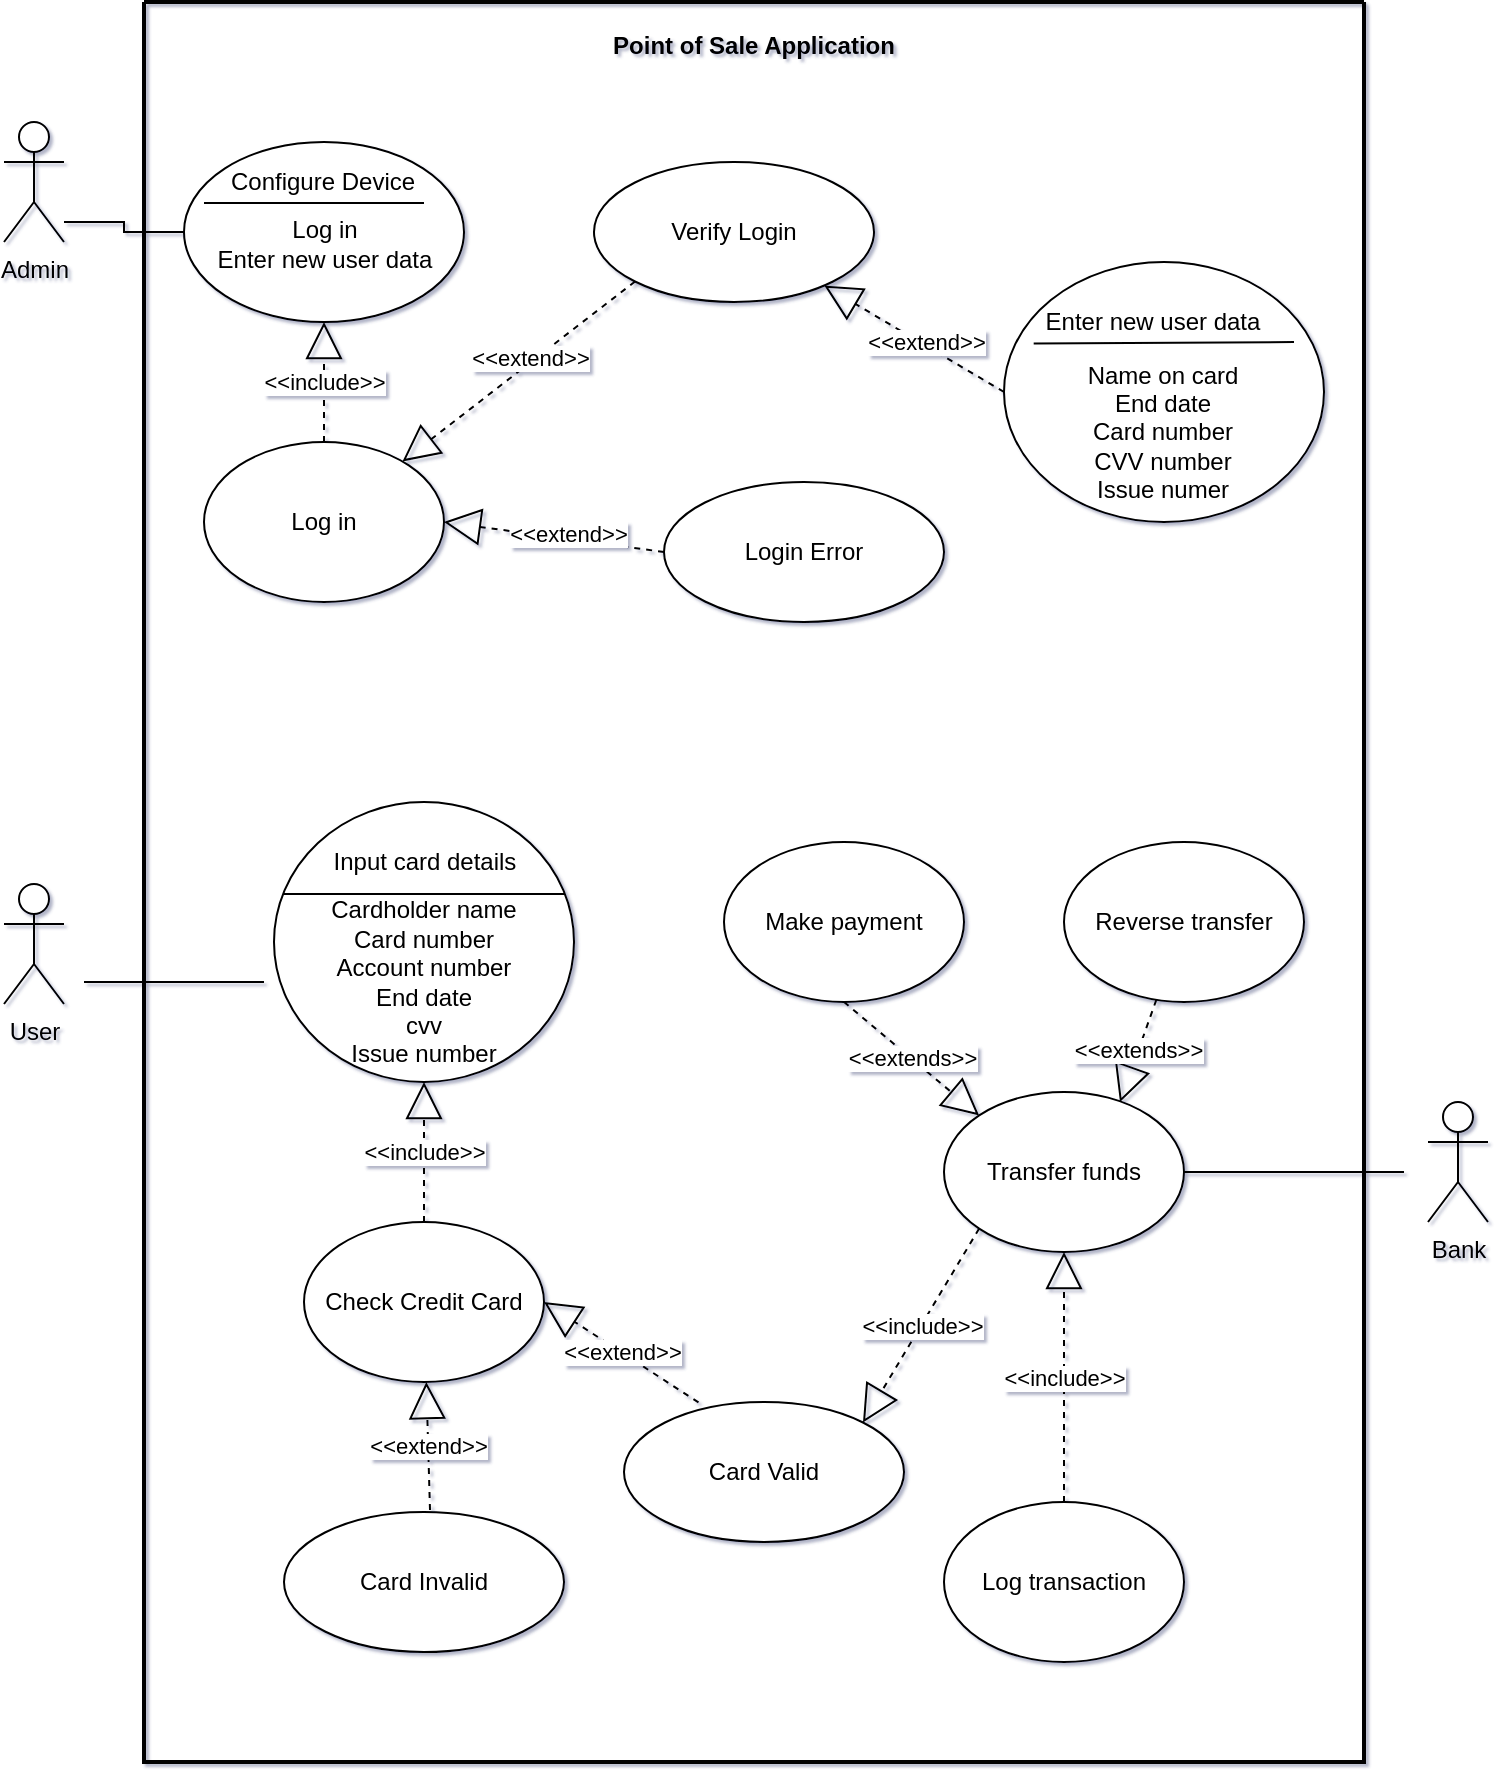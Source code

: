 <mxfile version="14.5.1" type="device"><diagram id="iYOTo2HpOosxXUxJhcV2" name="Use case diagram"><mxGraphModel dx="1024" dy="592" grid="1" gridSize="10" guides="1" tooltips="1" connect="1" arrows="1" fold="1" page="1" pageScale="1" pageWidth="827" pageHeight="1169" background="#FFFFFF" math="0" shadow="1"><root><mxCell id="0"/><mxCell id="1" parent="0"/><mxCell id="jMtUbkhZkxbgUx4MlAdd-1" value="" style="swimlane;startSize=0;strokeWidth=2;" parent="1" vertex="1"><mxGeometry x="110" y="40" width="610" height="880" as="geometry"><mxRectangle x="150" y="40" width="50" height="40" as="alternateBounds"/></mxGeometry></mxCell><mxCell id="jMtUbkhZkxbgUx4MlAdd-8" value="Check Credit Card" style="ellipse;whiteSpace=wrap;html=1;" parent="jMtUbkhZkxbgUx4MlAdd-1" vertex="1"><mxGeometry x="80" y="610" width="120" height="80" as="geometry"/></mxCell><mxCell id="jMtUbkhZkxbgUx4MlAdd-15" value="Log in" style="ellipse;whiteSpace=wrap;html=1;" parent="jMtUbkhZkxbgUx4MlAdd-1" vertex="1"><mxGeometry x="30" y="220" width="120" height="80" as="geometry"/></mxCell><mxCell id="jMtUbkhZkxbgUx4MlAdd-26" value="Card Valid" style="ellipse;whiteSpace=wrap;html=1;" parent="jMtUbkhZkxbgUx4MlAdd-1" vertex="1"><mxGeometry x="240" y="700" width="140" height="70" as="geometry"/></mxCell><mxCell id="jMtUbkhZkxbgUx4MlAdd-27" value="Card Invalid" style="ellipse;whiteSpace=wrap;html=1;" parent="jMtUbkhZkxbgUx4MlAdd-1" vertex="1"><mxGeometry x="70" y="755" width="140" height="70" as="geometry"/></mxCell><mxCell id="jMtUbkhZkxbgUx4MlAdd-30" value="Verify Login" style="ellipse;whiteSpace=wrap;html=1;" parent="jMtUbkhZkxbgUx4MlAdd-1" vertex="1"><mxGeometry x="225" y="80" width="140" height="70" as="geometry"/></mxCell><mxCell id="jMtUbkhZkxbgUx4MlAdd-31" value="Login Error" style="ellipse;whiteSpace=wrap;html=1;" parent="jMtUbkhZkxbgUx4MlAdd-1" vertex="1"><mxGeometry x="260" y="240" width="140" height="70" as="geometry"/></mxCell><mxCell id="jMtUbkhZkxbgUx4MlAdd-47" value="Point of Sale Application" style="text;align=center;fontStyle=1;verticalAlign=middle;spacingLeft=3;spacingRight=3;strokeColor=none;rotatable=0;points=[[0,0.5],[1,0.5]];portConstraint=eastwest;" parent="jMtUbkhZkxbgUx4MlAdd-1" vertex="1"><mxGeometry x="185" y="8" width="240" height="26" as="geometry"/></mxCell><mxCell id="jMtUbkhZkxbgUx4MlAdd-46" value="" style="group" parent="jMtUbkhZkxbgUx4MlAdd-1" vertex="1" connectable="0"><mxGeometry x="60" y="400" width="160" height="150" as="geometry"/></mxCell><mxCell id="jMtUbkhZkxbgUx4MlAdd-40" value="" style="ellipse;whiteSpace=wrap;html=1;" parent="jMtUbkhZkxbgUx4MlAdd-46" vertex="1"><mxGeometry x="5" width="150" height="140" as="geometry"/></mxCell><mxCell id="jMtUbkhZkxbgUx4MlAdd-41" value="" style="line;strokeWidth=1;fillColor=none;align=left;verticalAlign=middle;spacingTop=-1;spacingLeft=3;spacingRight=3;rotatable=0;labelPosition=right;points=[];portConstraint=eastwest;" parent="jMtUbkhZkxbgUx4MlAdd-46" vertex="1"><mxGeometry x="10" y="42" width="140" height="8" as="geometry"/></mxCell><mxCell id="jMtUbkhZkxbgUx4MlAdd-44" value="Cardholder name&lt;br&gt;Card number&lt;br&gt;Account number&lt;br&gt;End date&lt;br&gt;cvv&lt;br&gt;Issue number" style="text;html=1;strokeColor=none;fillColor=none;align=center;verticalAlign=middle;whiteSpace=wrap;rounded=0;" parent="jMtUbkhZkxbgUx4MlAdd-46" vertex="1"><mxGeometry y="30" width="160" height="120" as="geometry"/></mxCell><mxCell id="jMtUbkhZkxbgUx4MlAdd-45" value="Input card details" style="text;html=1;strokeColor=none;fillColor=none;align=center;verticalAlign=middle;whiteSpace=wrap;rounded=0;" parent="jMtUbkhZkxbgUx4MlAdd-46" vertex="1"><mxGeometry x="32.5" y="10" width="95" height="40" as="geometry"/></mxCell><mxCell id="FV8mmpuGYlCT8fTDHdmW-6" value="&amp;lt;&amp;lt;extend&amp;gt;&amp;gt;" style="endArrow=block;endSize=16;endFill=0;html=1;rounded=0;dashed=1;exitX=0;exitY=1;exitDx=0;exitDy=0;" parent="jMtUbkhZkxbgUx4MlAdd-1" source="jMtUbkhZkxbgUx4MlAdd-30" target="jMtUbkhZkxbgUx4MlAdd-15" edge="1"><mxGeometry x="-0.117" y="-2" width="160" relative="1" as="geometry"><mxPoint x="195" y="120" as="sourcePoint"/><mxPoint x="190" y="130" as="targetPoint"/><Array as="points"/><mxPoint as="offset"/></mxGeometry></mxCell><mxCell id="FV8mmpuGYlCT8fTDHdmW-8" value="&amp;lt;&amp;lt;include&amp;gt;&amp;gt;" style="endArrow=block;endSize=16;endFill=0;html=1;rounded=0;dashed=1;exitX=0.5;exitY=0;exitDx=0;exitDy=0;" parent="jMtUbkhZkxbgUx4MlAdd-1" source="jMtUbkhZkxbgUx4MlAdd-8" edge="1"><mxGeometry width="160" relative="1" as="geometry"><mxPoint x="140" y="540" as="sourcePoint"/><mxPoint x="140" y="540" as="targetPoint"/></mxGeometry></mxCell><mxCell id="FV8mmpuGYlCT8fTDHdmW-10" value="&amp;lt;&amp;lt;extend&amp;gt;&amp;gt;" style="endArrow=block;endSize=16;endFill=0;html=1;rounded=0;dashed=1;" parent="jMtUbkhZkxbgUx4MlAdd-1" target="jMtUbkhZkxbgUx4MlAdd-8" edge="1"><mxGeometry width="160" relative="1" as="geometry"><mxPoint x="143" y="754" as="sourcePoint"/><mxPoint x="420" y="490" as="targetPoint"/></mxGeometry></mxCell><mxCell id="FV8mmpuGYlCT8fTDHdmW-14" value="&amp;lt;&amp;lt;extend&amp;gt;&amp;gt;" style="endArrow=block;endSize=16;endFill=0;html=1;rounded=0;dashed=1;exitX=0.266;exitY=0.003;exitDx=0;exitDy=0;exitPerimeter=0;entryX=1;entryY=0.5;entryDx=0;entryDy=0;" parent="jMtUbkhZkxbgUx4MlAdd-1" source="jMtUbkhZkxbgUx4MlAdd-26" target="jMtUbkhZkxbgUx4MlAdd-8" edge="1"><mxGeometry width="160" relative="1" as="geometry"><mxPoint x="402.01" y="550.0" as="sourcePoint"/><mxPoint x="384" y="486" as="targetPoint"/></mxGeometry></mxCell><mxCell id="FV8mmpuGYlCT8fTDHdmW-15" value="" style="ellipse;whiteSpace=wrap;html=1;labelBackgroundColor=default;" parent="jMtUbkhZkxbgUx4MlAdd-1" vertex="1"><mxGeometry x="20" y="70" width="140" height="90" as="geometry"/></mxCell><mxCell id="FV8mmpuGYlCT8fTDHdmW-20" value="" style="endArrow=none;html=1;rounded=0;" parent="jMtUbkhZkxbgUx4MlAdd-1" edge="1"><mxGeometry width="50" height="50" relative="1" as="geometry"><mxPoint x="30" y="100.5" as="sourcePoint"/><mxPoint x="140" y="100.5" as="targetPoint"/><Array as="points"/></mxGeometry></mxCell><mxCell id="FV8mmpuGYlCT8fTDHdmW-21" value="&amp;lt;&amp;lt;extend&amp;gt;&amp;gt;" style="endArrow=block;endSize=16;endFill=0;html=1;rounded=0;dashed=1;exitX=0;exitY=0.5;exitDx=0;exitDy=0;entryX=1;entryY=0.5;entryDx=0;entryDy=0;" parent="jMtUbkhZkxbgUx4MlAdd-1" source="jMtUbkhZkxbgUx4MlAdd-31" target="jMtUbkhZkxbgUx4MlAdd-15" edge="1"><mxGeometry x="-0.117" y="-2" width="160" relative="1" as="geometry"><mxPoint x="380" y="111" as="sourcePoint"/><mxPoint x="269.812" y="116.833" as="targetPoint"/><Array as="points"/><mxPoint as="offset"/></mxGeometry></mxCell><mxCell id="FV8mmpuGYlCT8fTDHdmW-22" value="Configure Device" style="text;html=1;align=center;verticalAlign=middle;resizable=0;points=[];autosize=1;strokeColor=none;fillColor=none;" parent="jMtUbkhZkxbgUx4MlAdd-1" vertex="1"><mxGeometry x="34" y="80" width="110" height="20" as="geometry"/></mxCell><mxCell id="FV8mmpuGYlCT8fTDHdmW-23" value="Log in&lt;br&gt;Enter new user data" style="text;html=1;align=center;verticalAlign=middle;resizable=0;points=[];autosize=1;strokeColor=none;fillColor=none;" parent="jMtUbkhZkxbgUx4MlAdd-1" vertex="1"><mxGeometry x="30" y="106" width="120" height="30" as="geometry"/></mxCell><mxCell id="FV8mmpuGYlCT8fTDHdmW-24" value="&amp;lt;&amp;lt;include&amp;gt;&amp;gt;" style="endArrow=block;endSize=16;endFill=0;html=1;rounded=0;dashed=1;exitX=0.5;exitY=0;exitDx=0;exitDy=0;entryX=0.5;entryY=1;entryDx=0;entryDy=0;" parent="jMtUbkhZkxbgUx4MlAdd-1" source="jMtUbkhZkxbgUx4MlAdd-15" target="FV8mmpuGYlCT8fTDHdmW-15" edge="1"><mxGeometry width="160" relative="1" as="geometry"><mxPoint x="160" y="125.96" as="sourcePoint"/><mxPoint x="300" y="106" as="targetPoint"/></mxGeometry></mxCell><mxCell id="FV8mmpuGYlCT8fTDHdmW-26" value="&amp;lt;&amp;lt;extend&amp;gt;&amp;gt;" style="endArrow=block;endSize=16;endFill=0;html=1;rounded=0;dashed=1;exitX=0;exitY=0.5;exitDx=0;exitDy=0;" parent="jMtUbkhZkxbgUx4MlAdd-1" source="FV8mmpuGYlCT8fTDHdmW-25" target="jMtUbkhZkxbgUx4MlAdd-30" edge="1"><mxGeometry x="-0.117" y="-2" width="160" relative="1" as="geometry"><mxPoint x="340" y="225" as="sourcePoint"/><mxPoint x="264" y="216" as="targetPoint"/><Array as="points"/><mxPoint as="offset"/></mxGeometry></mxCell><mxCell id="RroNj2u8tMdaSu2_NMxR-14" value="" style="group" vertex="1" connectable="0" parent="jMtUbkhZkxbgUx4MlAdd-1"><mxGeometry x="430" y="130" width="160" height="130" as="geometry"/></mxCell><mxCell id="FV8mmpuGYlCT8fTDHdmW-25" value="" style="ellipse;whiteSpace=wrap;html=1;" parent="RroNj2u8tMdaSu2_NMxR-14" vertex="1"><mxGeometry width="160" height="130" as="geometry"/></mxCell><mxCell id="FV8mmpuGYlCT8fTDHdmW-27" value="Enter new user data" style="text;html=1;align=center;verticalAlign=middle;resizable=0;points=[];autosize=1;strokeColor=none;fillColor=none;" parent="RroNj2u8tMdaSu2_NMxR-14" vertex="1"><mxGeometry x="14" y="20" width="120" height="20" as="geometry"/></mxCell><mxCell id="FV8mmpuGYlCT8fTDHdmW-29" value="Name on card&lt;br&gt;End date&lt;br&gt;Card number&lt;br&gt;CVV number&lt;br&gt;Issue numer" style="text;html=1;align=center;verticalAlign=middle;resizable=0;points=[];autosize=1;strokeColor=none;fillColor=none;" parent="RroNj2u8tMdaSu2_NMxR-14" vertex="1"><mxGeometry x="34" y="50" width="90" height="70" as="geometry"/></mxCell><mxCell id="FV8mmpuGYlCT8fTDHdmW-31" value="" style="endArrow=none;html=1;rounded=0;exitX=0.007;exitY=1.04;exitDx=0;exitDy=0;exitPerimeter=0;" parent="RroNj2u8tMdaSu2_NMxR-14" source="FV8mmpuGYlCT8fTDHdmW-27" edge="1"><mxGeometry width="50" height="50" relative="1" as="geometry"><mxPoint x="95" y="90" as="sourcePoint"/><mxPoint x="145" y="40" as="targetPoint"/></mxGeometry></mxCell><mxCell id="RroNj2u8tMdaSu2_NMxR-15" value="Transfer funds" style="ellipse;whiteSpace=wrap;html=1;" vertex="1" parent="jMtUbkhZkxbgUx4MlAdd-1"><mxGeometry x="400" y="545" width="120" height="80" as="geometry"/></mxCell><mxCell id="RroNj2u8tMdaSu2_NMxR-16" value="Reverse transfer" style="ellipse;whiteSpace=wrap;html=1;" vertex="1" parent="jMtUbkhZkxbgUx4MlAdd-1"><mxGeometry x="460" y="420" width="120" height="80" as="geometry"/></mxCell><mxCell id="RroNj2u8tMdaSu2_NMxR-17" value="Make payment" style="ellipse;whiteSpace=wrap;html=1;" vertex="1" parent="jMtUbkhZkxbgUx4MlAdd-1"><mxGeometry x="290" y="420" width="120" height="80" as="geometry"/></mxCell><mxCell id="RroNj2u8tMdaSu2_NMxR-18" value="&amp;lt;&amp;lt;extends&amp;gt;&amp;gt;" style="endArrow=block;endSize=16;endFill=0;html=1;rounded=0;dashed=1;" edge="1" parent="jMtUbkhZkxbgUx4MlAdd-1" source="RroNj2u8tMdaSu2_NMxR-16"><mxGeometry width="160" relative="1" as="geometry"><mxPoint x="385" y="575" as="sourcePoint"/><mxPoint x="488" y="550" as="targetPoint"/></mxGeometry></mxCell><mxCell id="RroNj2u8tMdaSu2_NMxR-19" value="&amp;lt;&amp;lt;extends&amp;gt;&amp;gt;" style="endArrow=block;endSize=16;endFill=0;html=1;rounded=0;dashed=1;entryX=0;entryY=0;entryDx=0;entryDy=0;exitX=0.5;exitY=1;exitDx=0;exitDy=0;" edge="1" parent="jMtUbkhZkxbgUx4MlAdd-1" source="RroNj2u8tMdaSu2_NMxR-17" target="RroNj2u8tMdaSu2_NMxR-15"><mxGeometry width="160" relative="1" as="geometry"><mxPoint x="367.051" y="649.998" as="sourcePoint"/><mxPoint x="322.95" y="577.29" as="targetPoint"/></mxGeometry></mxCell><mxCell id="RroNj2u8tMdaSu2_NMxR-20" value="Log transaction" style="ellipse;whiteSpace=wrap;html=1;" vertex="1" parent="jMtUbkhZkxbgUx4MlAdd-1"><mxGeometry x="400" y="750" width="120" height="80" as="geometry"/></mxCell><mxCell id="RroNj2u8tMdaSu2_NMxR-21" value="&amp;lt;&amp;lt;include&amp;gt;&amp;gt;" style="endArrow=block;endSize=16;endFill=0;html=1;rounded=0;dashed=1;exitX=0.5;exitY=0;exitDx=0;exitDy=0;" edge="1" parent="jMtUbkhZkxbgUx4MlAdd-1" source="RroNj2u8tMdaSu2_NMxR-20" target="RroNj2u8tMdaSu2_NMxR-15"><mxGeometry width="160" relative="1" as="geometry"><mxPoint x="440" y="344.96" as="sourcePoint"/><mxPoint x="580" y="325" as="targetPoint"/></mxGeometry></mxCell><mxCell id="RroNj2u8tMdaSu2_NMxR-23" value="&amp;lt;&amp;lt;include&amp;gt;&amp;gt;" style="endArrow=block;endSize=16;endFill=0;html=1;rounded=0;dashed=1;exitX=0;exitY=1;exitDx=0;exitDy=0;entryX=1;entryY=0;entryDx=0;entryDy=0;" edge="1" parent="jMtUbkhZkxbgUx4MlAdd-1" source="RroNj2u8tMdaSu2_NMxR-15" target="jMtUbkhZkxbgUx4MlAdd-26"><mxGeometry width="160" relative="1" as="geometry"><mxPoint x="470" y="760" as="sourcePoint"/><mxPoint x="470" y="635" as="targetPoint"/></mxGeometry></mxCell><mxCell id="jMtUbkhZkxbgUx4MlAdd-18" style="edgeStyle=orthogonalEdgeStyle;rounded=0;orthogonalLoop=1;jettySize=auto;html=1;endArrow=none;endFill=0;entryX=1;entryY=0.5;entryDx=0;entryDy=0;" parent="1" target="RroNj2u8tMdaSu2_NMxR-15" edge="1"><mxGeometry relative="1" as="geometry"><Array as="points"><mxPoint x="740" y="625"/><mxPoint x="740" y="625"/></Array><mxPoint x="740" y="625" as="sourcePoint"/><mxPoint x="650" y="720" as="targetPoint"/></mxGeometry></mxCell><mxCell id="jMtUbkhZkxbgUx4MlAdd-2" value="Bank" style="shape=umlActor;verticalLabelPosition=bottom;verticalAlign=top;html=1;outlineConnect=0;" parent="1" vertex="1"><mxGeometry x="752" y="590" width="30" height="60" as="geometry"/></mxCell><mxCell id="jMtUbkhZkxbgUx4MlAdd-3" value="User" style="shape=umlActor;verticalLabelPosition=bottom;verticalAlign=top;html=1;outlineConnect=0;" parent="1" vertex="1"><mxGeometry x="40" y="481" width="30" height="60" as="geometry"/></mxCell><mxCell id="FV8mmpuGYlCT8fTDHdmW-1" value="Admin" style="shape=umlActor;verticalLabelPosition=bottom;verticalAlign=top;html=1;outlineConnect=0;" parent="1" vertex="1"><mxGeometry x="40" y="100" width="30" height="60" as="geometry"/></mxCell><mxCell id="FV8mmpuGYlCT8fTDHdmW-17" style="edgeStyle=orthogonalEdgeStyle;rounded=0;orthogonalLoop=1;jettySize=auto;html=1;exitX=0;exitY=0.5;exitDx=0;exitDy=0;endArrow=none;endFill=0;" parent="1" source="jMtUbkhZkxbgUx4MlAdd-44" edge="1"><mxGeometry relative="1" as="geometry"><mxPoint x="80" y="530" as="targetPoint"/></mxGeometry></mxCell><mxCell id="FV8mmpuGYlCT8fTDHdmW-18" style="edgeStyle=orthogonalEdgeStyle;rounded=0;orthogonalLoop=1;jettySize=auto;html=1;exitX=0;exitY=0.5;exitDx=0;exitDy=0;endArrow=none;endFill=0;" parent="1" source="FV8mmpuGYlCT8fTDHdmW-15" target="FV8mmpuGYlCT8fTDHdmW-1" edge="1"><mxGeometry relative="1" as="geometry"><Array as="points"><mxPoint x="100" y="155"/><mxPoint x="100" y="150"/></Array></mxGeometry></mxCell></root></mxGraphModel></diagram></mxfile>